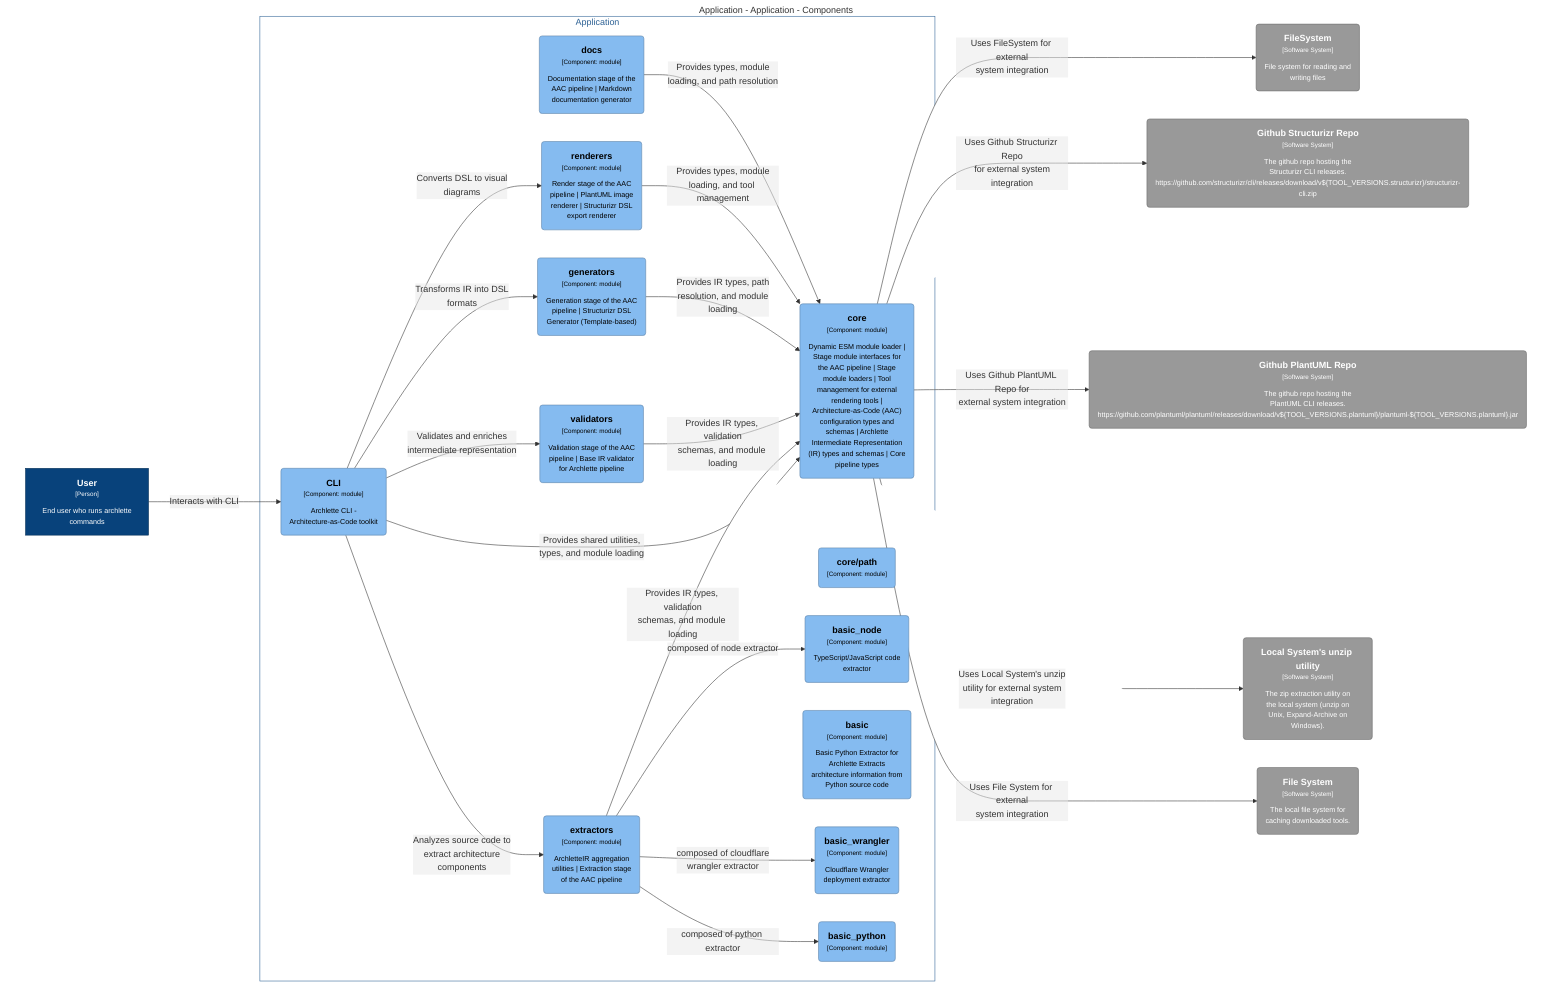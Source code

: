 graph TB
  linkStyle default fill:#ffffff

  subgraph diagram ["Application - Application - Components"]
    style diagram fill:#ffffff,stroke:#ffffff

    1["<div style='font-weight: bold'>User</div><div style='font-size: 70%; margin-top: 0px'>[Person]</div><div style='font-size: 80%; margin-top:10px'>End user who runs archlette<br />commands</div>"]
    style 1 fill:#08427b,stroke:#052e56,color:#ffffff
    2("<div style='font-weight: bold'>FileSystem</div><div style='font-size: 70%; margin-top: 0px'>[Software System]</div><div style='font-size: 80%; margin-top:10px'>File system for reading and<br />writing files</div>")
    style 2 fill:#999999,stroke:#6b6b6b,color:#ffffff
    3("<div style='font-weight: bold'>Github Structurizr Repo</div><div style='font-size: 70%; margin-top: 0px'>[Software System]</div><div style='font-size: 80%; margin-top:10px'>The github repo hosting the<br />Structurizr CLI releases.<br />https://github.com/structurizr/cli/releases/download/v${TOOL_VERSIONS.structurizr}/structurizr-cli.zip</div>")
    style 3 fill:#999999,stroke:#6b6b6b,color:#ffffff
    4("<div style='font-weight: bold'>Github PlantUML Repo</div><div style='font-size: 70%; margin-top: 0px'>[Software System]</div><div style='font-size: 80%; margin-top:10px'>The github repo hosting the<br />PlantUML CLI releases.<br />https://github.com/plantuml/plantuml/releases/download/v${TOOL_VERSIONS.plantuml}/plantuml-${TOOL_VERSIONS.plantuml}.jar</div>")
    style 4 fill:#999999,stroke:#6b6b6b,color:#ffffff
    5("<div style='font-weight: bold'>Local System's unzip utility</div><div style='font-size: 70%; margin-top: 0px'>[Software System]</div><div style='font-size: 80%; margin-top:10px'>The zip extraction utility on<br />the local system (unzip on<br />Unix, Expand-Archive on<br />Windows).</div>")
    style 5 fill:#999999,stroke:#6b6b6b,color:#ffffff
    6("<div style='font-weight: bold'>File System</div><div style='font-size: 70%; margin-top: 0px'>[Software System]</div><div style='font-size: 80%; margin-top:10px'>The local file system for<br />caching downloaded tools.</div>")
    style 6 fill:#999999,stroke:#6b6b6b,color:#ffffff

    subgraph 8 ["Application"]
      style 8 fill:#ffffff,stroke:#2e6295,color:#2e6295

      10("<div style='font-weight: bold'>extractors</div><div style='font-size: 70%; margin-top: 0px'>[Component: module]</div><div style='font-size: 80%; margin-top:10px'>ArchletteIR aggregation<br />utilities | Extraction stage<br />of the AAC pipeline</div>")
      style 10 fill:#85bbf0,stroke:#5d82a8,color:#000000
      11("<div style='font-weight: bold'>validators</div><div style='font-size: 70%; margin-top: 0px'>[Component: module]</div><div style='font-size: 80%; margin-top:10px'>Validation stage of the AAC<br />pipeline | Base IR validator<br />for Archlette pipeline</div>")
      style 11 fill:#85bbf0,stroke:#5d82a8,color:#000000
      12("<div style='font-weight: bold'>generators</div><div style='font-size: 70%; margin-top: 0px'>[Component: module]</div><div style='font-size: 80%; margin-top:10px'>Generation stage of the AAC<br />pipeline | Structurizr DSL<br />Generator (Template-based)</div>")
      style 12 fill:#85bbf0,stroke:#5d82a8,color:#000000
      13("<div style='font-weight: bold'>renderers</div><div style='font-size: 70%; margin-top: 0px'>[Component: module]</div><div style='font-size: 80%; margin-top:10px'>Render stage of the AAC<br />pipeline | PlantUML image<br />renderer | Structurizr DSL<br />export renderer</div>")
      style 13 fill:#85bbf0,stroke:#5d82a8,color:#000000
      14("<div style='font-weight: bold'>docs</div><div style='font-size: 70%; margin-top: 0px'>[Component: module]</div><div style='font-size: 80%; margin-top:10px'>Documentation stage of the<br />AAC pipeline | Markdown<br />documentation generator</div>")
      style 14 fill:#85bbf0,stroke:#5d82a8,color:#000000
      15("<div style='font-weight: bold'>core</div><div style='font-size: 70%; margin-top: 0px'>[Component: module]</div><div style='font-size: 80%; margin-top:10px'>Dynamic ESM module loader |<br />Stage module interfaces for<br />the AAC pipeline | Stage<br />module loaders | Tool<br />management for external<br />rendering tools |<br />Architecture-as-Code (AAC)<br />configuration types and<br />schemas | Archlette<br />Intermediate Representation<br />(IR) types and schemas | Core<br />pipeline types</div>")
      style 15 fill:#85bbf0,stroke:#5d82a8,color:#000000
      16("<div style='font-weight: bold'>core/path</div><div style='font-size: 70%; margin-top: 0px'>[Component: module]</div>")
      style 16 fill:#85bbf0,stroke:#5d82a8,color:#000000
      17("<div style='font-weight: bold'>basic_node</div><div style='font-size: 70%; margin-top: 0px'>[Component: module]</div><div style='font-size: 80%; margin-top:10px'>TypeScript/JavaScript code<br />extractor</div>")
      style 17 fill:#85bbf0,stroke:#5d82a8,color:#000000
      18("<div style='font-weight: bold'>basic</div><div style='font-size: 70%; margin-top: 0px'>[Component: module]</div><div style='font-size: 80%; margin-top:10px'>Basic Python Extractor for<br />Archlette Extracts<br />architecture information from<br />Python source code</div>")
      style 18 fill:#85bbf0,stroke:#5d82a8,color:#000000
      19("<div style='font-weight: bold'>basic_wrangler</div><div style='font-size: 70%; margin-top: 0px'>[Component: module]</div><div style='font-size: 80%; margin-top:10px'>Cloudflare Wrangler<br />deployment extractor</div>")
      style 19 fill:#85bbf0,stroke:#5d82a8,color:#000000
      20("<div style='font-weight: bold'>basic_python</div><div style='font-size: 70%; margin-top: 0px'>[Component: module]</div>")
      style 20 fill:#85bbf0,stroke:#5d82a8,color:#000000
      9("<div style='font-weight: bold'>CLI</div><div style='font-size: 70%; margin-top: 0px'>[Component: module]</div><div style='font-size: 80%; margin-top:10px'>Archlette CLI -<br />Architecture-as-Code toolkit</div>")
      style 9 fill:#85bbf0,stroke:#5d82a8,color:#000000
    end

    9-- "<div>Analyzes source code to<br />extract architecture<br />components</div><div style='font-size: 70%'></div>" -->10
    9-- "<div>Validates and enriches<br />intermediate representation</div><div style='font-size: 70%'></div>" -->11
    9-- "<div>Transforms IR into DSL<br />formats</div><div style='font-size: 70%'></div>" -->12
    9-- "<div>Converts DSL to visual<br />diagrams</div><div style='font-size: 70%'></div>" -->13
    9-- "<div>Provides shared utilities,<br />types, and module loading</div><div style='font-size: 70%'></div>" -->15
    10-- "<div>Provides IR types, validation<br />schemas, and module loading</div><div style='font-size: 70%'></div>" -->15
    10-- "<div>composed of node extractor</div><div style='font-size: 70%'></div>" -->17
    10-- "<div>composed of python extractor</div><div style='font-size: 70%'></div>" -->20
    10-- "<div>composed of cloudflare<br />wrangler extractor</div><div style='font-size: 70%'></div>" -->19
    11-- "<div>Provides IR types, validation<br />schemas, and module loading</div><div style='font-size: 70%'></div>" -->15
    12-- "<div>Provides IR types, path<br />resolution, and module<br />loading</div><div style='font-size: 70%'></div>" -->15
    13-- "<div>Provides types, module<br />loading, and tool management</div><div style='font-size: 70%'></div>" -->15
    14-- "<div>Provides types, module<br />loading, and path resolution</div><div style='font-size: 70%'></div>" -->15
    1-- "<div>Interacts with CLI</div><div style='font-size: 70%'></div>" -->9
    15-- "<div>Uses FileSystem for external<br />system integration</div><div style='font-size: 70%'></div>" -->2
    15-- "<div>Uses Github Structurizr Repo<br />for external system<br />integration</div><div style='font-size: 70%'></div>" -->3
    15-- "<div>Uses Github PlantUML Repo for<br />external system integration</div><div style='font-size: 70%'></div>" -->4
    15-- "<div>Uses Local System's unzip<br />utility for external system<br />integration</div><div style='font-size: 70%'></div>" -->5
    15-- "<div>Uses File System for external<br />system integration</div><div style='font-size: 70%'></div>" -->6
  end